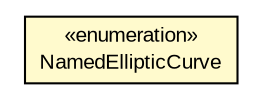 #!/usr/local/bin/dot
#
# Class diagram 
# Generated by UMLGraph version R5_6-24-gf6e263 (http://www.umlgraph.org/)
#

digraph G {
	edge [fontname="arial",fontsize=10,labelfontname="arial",labelfontsize=10];
	node [fontname="arial",fontsize=10,shape=plaintext];
	nodesep=0.25;
	ranksep=0.5;
	// net.trajano.openidconnect.crypto.NamedEllipticCurve
	c7657 [label=<<table title="net.trajano.openidconnect.crypto.NamedEllipticCurve" border="0" cellborder="1" cellspacing="0" cellpadding="2" port="p" bgcolor="lemonChiffon" href="./NamedEllipticCurve.html">
		<tr><td><table border="0" cellspacing="0" cellpadding="1">
<tr><td align="center" balign="center"> &#171;enumeration&#187; </td></tr>
<tr><td align="center" balign="center"> NamedEllipticCurve </td></tr>
		</table></td></tr>
		</table>>, URL="./NamedEllipticCurve.html", fontname="arial", fontcolor="black", fontsize=10.0];
}

